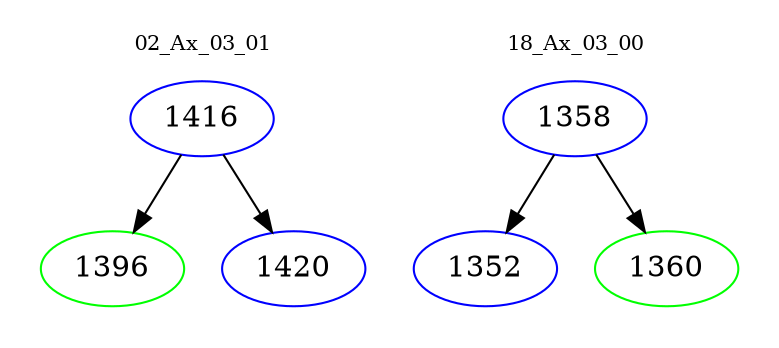digraph{
subgraph cluster_0 {
color = white
label = "02_Ax_03_01";
fontsize=10;
T0_1416 [label="1416", color="blue"]
T0_1416 -> T0_1396 [color="black"]
T0_1396 [label="1396", color="green"]
T0_1416 -> T0_1420 [color="black"]
T0_1420 [label="1420", color="blue"]
}
subgraph cluster_1 {
color = white
label = "18_Ax_03_00";
fontsize=10;
T1_1358 [label="1358", color="blue"]
T1_1358 -> T1_1352 [color="black"]
T1_1352 [label="1352", color="blue"]
T1_1358 -> T1_1360 [color="black"]
T1_1360 [label="1360", color="green"]
}
}
